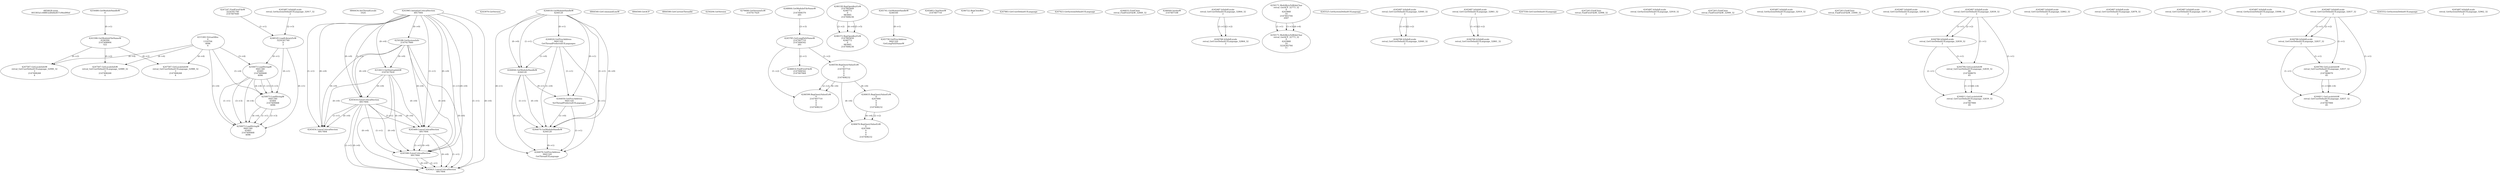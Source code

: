 // Global SCDG with merge call
digraph {
	0 [label="6850628.main
003383a1c68f832d0d4e857c94ed90ef"]
	1 [label="4254480.GetModuleHandleW
0"]
	2 [label="6844434.SetThreadLocale
1024"]
	3 [label="4243965.InitializeCriticalSection
6917004"]
	4 [label="4243979.GetVersion
"]
	5 [label="4244018.GetModuleHandleW
4244120"]
	6 [label="4244024.GetProcAddress
9441320
GetThreadPreferredUILanguages"]
	5 -> 6 [label="(0-->1)"]
	7 [label="4244044.GetModuleHandleW
4244120"]
	5 -> 7 [label="(1-->1)"]
	5 -> 7 [label="(0-->0)"]
	6 -> 7 [label="(1-->0)"]
	8 [label="4244050.GetProcAddress
9441320
SetThreadPreferredUILanguages"]
	5 -> 8 [label="(0-->1)"]
	6 -> 8 [label="(1-->1)"]
	7 -> 8 [label="(0-->1)"]
	9 [label="4244070.GetModuleHandleW
4244120"]
	5 -> 9 [label="(1-->1)"]
	7 -> 9 [label="(1-->1)"]
	5 -> 9 [label="(0-->0)"]
	6 -> 9 [label="(1-->0)"]
	7 -> 9 [label="(0-->0)"]
	8 -> 9 [label="(1-->0)"]
	10 [label="4244076.GetProcAddress
9441320
GetThreadUILanguage"]
	5 -> 10 [label="(0-->1)"]
	6 -> 10 [label="(1-->1)"]
	7 -> 10 [label="(0-->1)"]
	8 -> 10 [label="(1-->1)"]
	9 -> 10 [label="(0-->1)"]
	11 [label="4250188.GetSystemInfo
2147417660"]
	3 -> 11 [label="(0-->0)"]
	12 [label="6844540.GetCommandLineW
"]
	13 [label="4214413.GetStartupInfoW
2147417624"]
	3 -> 13 [label="(0-->0)"]
	11 -> 13 [label="(0-->0)"]
	14 [label="6844560.GetACP
"]
	15 [label="6844580.GetCurrentThreadId
"]
	16 [label="4250204.GetVersion
"]
	17 [label="4276690.GetVersionExW
2147417420"]
	18 [label="4243306.GetModuleFileNameW
4194304
2147408904
522"]
	1 -> 18 [label="(0-->1)"]
	19 [label="4248064.GetModuleFileNameW
0
2147408370
261"]
	20 [label="4215383.VirtualAlloc
0
1310704
4096
4"]
	21 [label="4246338.RegOpenKeyExW
2147483649
4246772
0
983065
2147408236"]
	22 [label="4245741.GetModuleHandleW
4246160"]
	23 [label="4245758.GetProcAddress
9441320
GetLongPathNameW"]
	22 -> 23 [label="(0-->1)"]
	24 [label="4245785.GetLongPathNameW
2147407710
2147406542
261"]
	19 -> 24 [label="(3-->3)"]
	25 [label="4245683.CharNextW
2147407716"]
	26 [label="4246556.RegQueryValueExW
0
2147407710
0
0
0
2147408232"]
	24 -> 26 [label="(1-->2)"]
	27 [label="4246635.RegQueryValueExW
0
4247000
0
0
0
2147408232"]
	26 -> 27 [label="(6-->6)"]
	28 [label="4246722.RegCloseKey
0"]
	29 [label="4247883.GetUserDefaultUILanguage
"]
	30 [label="4245418.EnterCriticalSection
6917004"]
	3 -> 30 [label="(1-->1)"]
	3 -> 30 [label="(0-->0)"]
	11 -> 30 [label="(0-->0)"]
	13 -> 30 [label="(0-->0)"]
	31 [label="4245454.LeaveCriticalSection
6917004"]
	3 -> 31 [label="(1-->1)"]
	30 -> 31 [label="(1-->1)"]
	3 -> 31 [label="(0-->0)"]
	11 -> 31 [label="(0-->0)"]
	13 -> 31 [label="(0-->0)"]
	30 -> 31 [label="(0-->0)"]
	32 [label="4247923.GetSystemDefaultUILanguage
"]
	33 [label="4246372.RegOpenKeyExW
2147483650
4246772
0
983065
2147408236"]
	21 -> 33 [label="(2-->2)"]
	21 -> 33 [label="(4-->4)"]
	21 -> 33 [label="(5-->5)"]
	34 [label="4246014.FindFirstFileW
2147406542
2147407064"]
	24 -> 34 [label="(2-->1)"]
	35 [label="4246032.FindClose
retval_FindFirstFileW_32849_32"]
	36 [label="4246044.lstrlenW
2147407108"]
	37 [label="4246599.RegQueryValueExW
0
2147407710
0
0
0
2147408232"]
	24 -> 37 [label="(1-->2)"]
	26 -> 37 [label="(2-->2)"]
	26 -> 37 [label="(6-->6)"]
	38 [label="4245469.LeaveCriticalSection
6917004"]
	3 -> 38 [label="(1-->1)"]
	30 -> 38 [label="(1-->1)"]
	3 -> 38 [label="(0-->0)"]
	11 -> 38 [label="(0-->0)"]
	13 -> 38 [label="(0-->0)"]
	30 -> 38 [label="(0-->0)"]
	39 [label="4245487.IsValidLocale
retval_GetUserDefaultUILanguage_32864_32
2"]
	40 [label="4250171.MultiByteToWideChar
retval_GetACP_32773_32
0
4243868
10
2147403704
2047"]
	41 [label="4250171.MultiByteToWideChar
retval_GetACP_32773_32
0
4243868
10
3224282764
11"]
	40 -> 41 [label="(1-->1)"]
	40 -> 41 [label="(3-->3)"]
	40 -> 41 [label="(4-->4)"]
	42 [label="4244766.IsValidLocale
retval_GetUserDefaultUILanguage_32864_32
2"]
	39 -> 42 [label="(1-->1)"]
	39 -> 42 [label="(2-->2)"]
	43 [label="4245525.GetSystemDefaultUILanguage
"]
	44 [label="4245580.EnterCriticalSection
6917004"]
	3 -> 44 [label="(1-->1)"]
	30 -> 44 [label="(1-->1)"]
	38 -> 44 [label="(1-->1)"]
	3 -> 44 [label="(0-->0)"]
	11 -> 44 [label="(0-->0)"]
	13 -> 44 [label="(0-->0)"]
	30 -> 44 [label="(0-->0)"]
	38 -> 44 [label="(0-->0)"]
	45 [label="4245621.LeaveCriticalSection
6917004"]
	3 -> 45 [label="(1-->1)"]
	30 -> 45 [label="(1-->1)"]
	38 -> 45 [label="(1-->1)"]
	44 -> 45 [label="(1-->1)"]
	3 -> 45 [label="(0-->0)"]
	11 -> 45 [label="(0-->0)"]
	13 -> 45 [label="(0-->0)"]
	30 -> 45 [label="(0-->0)"]
	38 -> 45 [label="(0-->0)"]
	44 -> 45 [label="(0-->0)"]
	46 [label="4245487.IsValidLocale
retval_GetUserDefaultUILanguage_32840_32
2"]
	47 [label="4244766.IsValidLocale
retval_GetUserDefaultUILanguage_32840_32
2"]
	46 -> 47 [label="(1-->1)"]
	46 -> 47 [label="(2-->2)"]
	48 [label="4245487.IsValidLocale
retval_GetUserDefaultUILanguage_32861_32
2"]
	49 [label="4244766.IsValidLocale
retval_GetUserDefaultUILanguage_32861_32
2"]
	48 -> 49 [label="(1-->1)"]
	48 -> 49 [label="(2-->2)"]
	50 [label="4245487.IsValidLocale
retval_GetSystemDefaultUILanguage_32917_32
2"]
	51 [label="4247558.GetUserDefaultUILanguage
"]
	52 [label="4247567.GetLocaleInfoW
retval_GetUserDefaultUILanguage_32988_32
3
2147408268
4"]
	18 -> 52 [label="(0-->2)"]
	20 -> 52 [label="(4-->4)"]
	53 [label="4247247.FindFirstFileW
3224341740
2147407640"]
	54 [label="4247263.FindClose
retval_FindFirstFileW_32998_32"]
	55 [label="4248145.LoadLibraryExW
3224341740
0
2"]
	53 -> 55 [label="(1-->1)"]
	50 -> 55 [label="(2-->3)"]
	56 [label="4250073.LoadStringW
9441340
65485
2147409468
4096"]
	55 -> 56 [label="(0-->1)"]
	20 -> 56 [label="(3-->4)"]
	57 [label="4245487.IsValidLocale
retval_GetSystemDefaultUILanguage_32918_32
2"]
	58 [label="4247567.GetLocaleInfoW
retval_GetUserDefaultUILanguage_32989_32
3
2147408268
4"]
	18 -> 58 [label="(0-->2)"]
	20 -> 58 [label="(4-->4)"]
	59 [label="4247263.FindClose
retval_FindFirstFileW_32999_32"]
	60 [label="4245487.IsValidLocale
retval_GetSystemDefaultUILanguage_32919_32
2"]
	61 [label="4247567.GetLocaleInfoW
retval_GetUserDefaultUILanguage_32990_32
3
2147408268
4"]
	18 -> 61 [label="(0-->2)"]
	20 -> 61 [label="(4-->4)"]
	62 [label="4247263.FindClose
retval_FindFirstFileW_33000_32"]
	63 [label="4245487.IsValidLocale
retval_GetUserDefaultUILanguage_32838_32
2"]
	64 [label="4245487.IsValidLocale
retval_GetUserDefaultUILanguage_32839_32
2"]
	65 [label="4245487.IsValidLocale
retval_GetUserDefaultUILanguage_32862_32
2"]
	66 [label="4246676.RegQueryValueExW
0
4247000
0
0
0
2147408232"]
	27 -> 66 [label="(2-->2)"]
	26 -> 66 [label="(6-->6)"]
	27 -> 66 [label="(6-->6)"]
	67 [label="4245487.IsValidLocale
retval_GetUserDefaultUILanguage_32878_32
2"]
	68 [label="4245487.IsValidLocale
retval_GetUserDefaultUILanguage_32877_32
2"]
	69 [label="4245487.IsValidLocale
retval_GetSystemDefaultUILanguage_33096_32
2"]
	70 [label="4245487.IsValidLocale
retval_GetUserDefaultUILanguage_32837_32
2"]
	71 [label="4244766.IsValidLocale
retval_GetUserDefaultUILanguage_32837_32
2"]
	70 -> 71 [label="(1-->1)"]
	70 -> 71 [label="(2-->2)"]
	72 [label="4244794.GetLocaleInfoW
retval_GetUserDefaultUILanguage_32837_32
89
2147408070
85"]
	70 -> 72 [label="(1-->1)"]
	71 -> 72 [label="(1-->1)"]
	73 [label="4244811.GetLocaleInfoW
retval_GetUserDefaultUILanguage_32837_32
90
2147407900
85"]
	70 -> 73 [label="(1-->1)"]
	71 -> 73 [label="(1-->1)"]
	72 -> 73 [label="(1-->1)"]
	72 -> 73 [label="(4-->4)"]
	74 [label="4245552.GetSystemDefaultUILanguage
"]
	75 [label="4245487.IsValidLocale
retval_GetSystemDefaultUILanguage_32962_32
2"]
	76 [label="4244766.IsValidLocale
retval_GetUserDefaultUILanguage_32839_32
2"]
	64 -> 76 [label="(1-->1)"]
	64 -> 76 [label="(2-->2)"]
	77 [label="4244794.GetLocaleInfoW
retval_GetUserDefaultUILanguage_32839_32
89
2147408070
85"]
	64 -> 77 [label="(1-->1)"]
	76 -> 77 [label="(1-->1)"]
	78 [label="4244811.GetLocaleInfoW
retval_GetUserDefaultUILanguage_32839_32
90
2147407900
85"]
	64 -> 78 [label="(1-->1)"]
	76 -> 78 [label="(1-->1)"]
	77 -> 78 [label="(1-->1)"]
	77 -> 78 [label="(4-->4)"]
	79 [label="4250073.LoadStringW
9441340
65484
2147409468
4096"]
	55 -> 79 [label="(0-->1)"]
	56 -> 79 [label="(1-->1)"]
	56 -> 79 [label="(3-->3)"]
	20 -> 79 [label="(3-->4)"]
	56 -> 79 [label="(4-->4)"]
	80 [label="4250073.LoadStringW
9441340
65483
2147409468
4096"]
	55 -> 80 [label="(0-->1)"]
	56 -> 80 [label="(1-->1)"]
	79 -> 80 [label="(1-->1)"]
	56 -> 80 [label="(3-->3)"]
	79 -> 80 [label="(3-->3)"]
	20 -> 80 [label="(3-->4)"]
	56 -> 80 [label="(4-->4)"]
	79 -> 80 [label="(4-->4)"]
}
